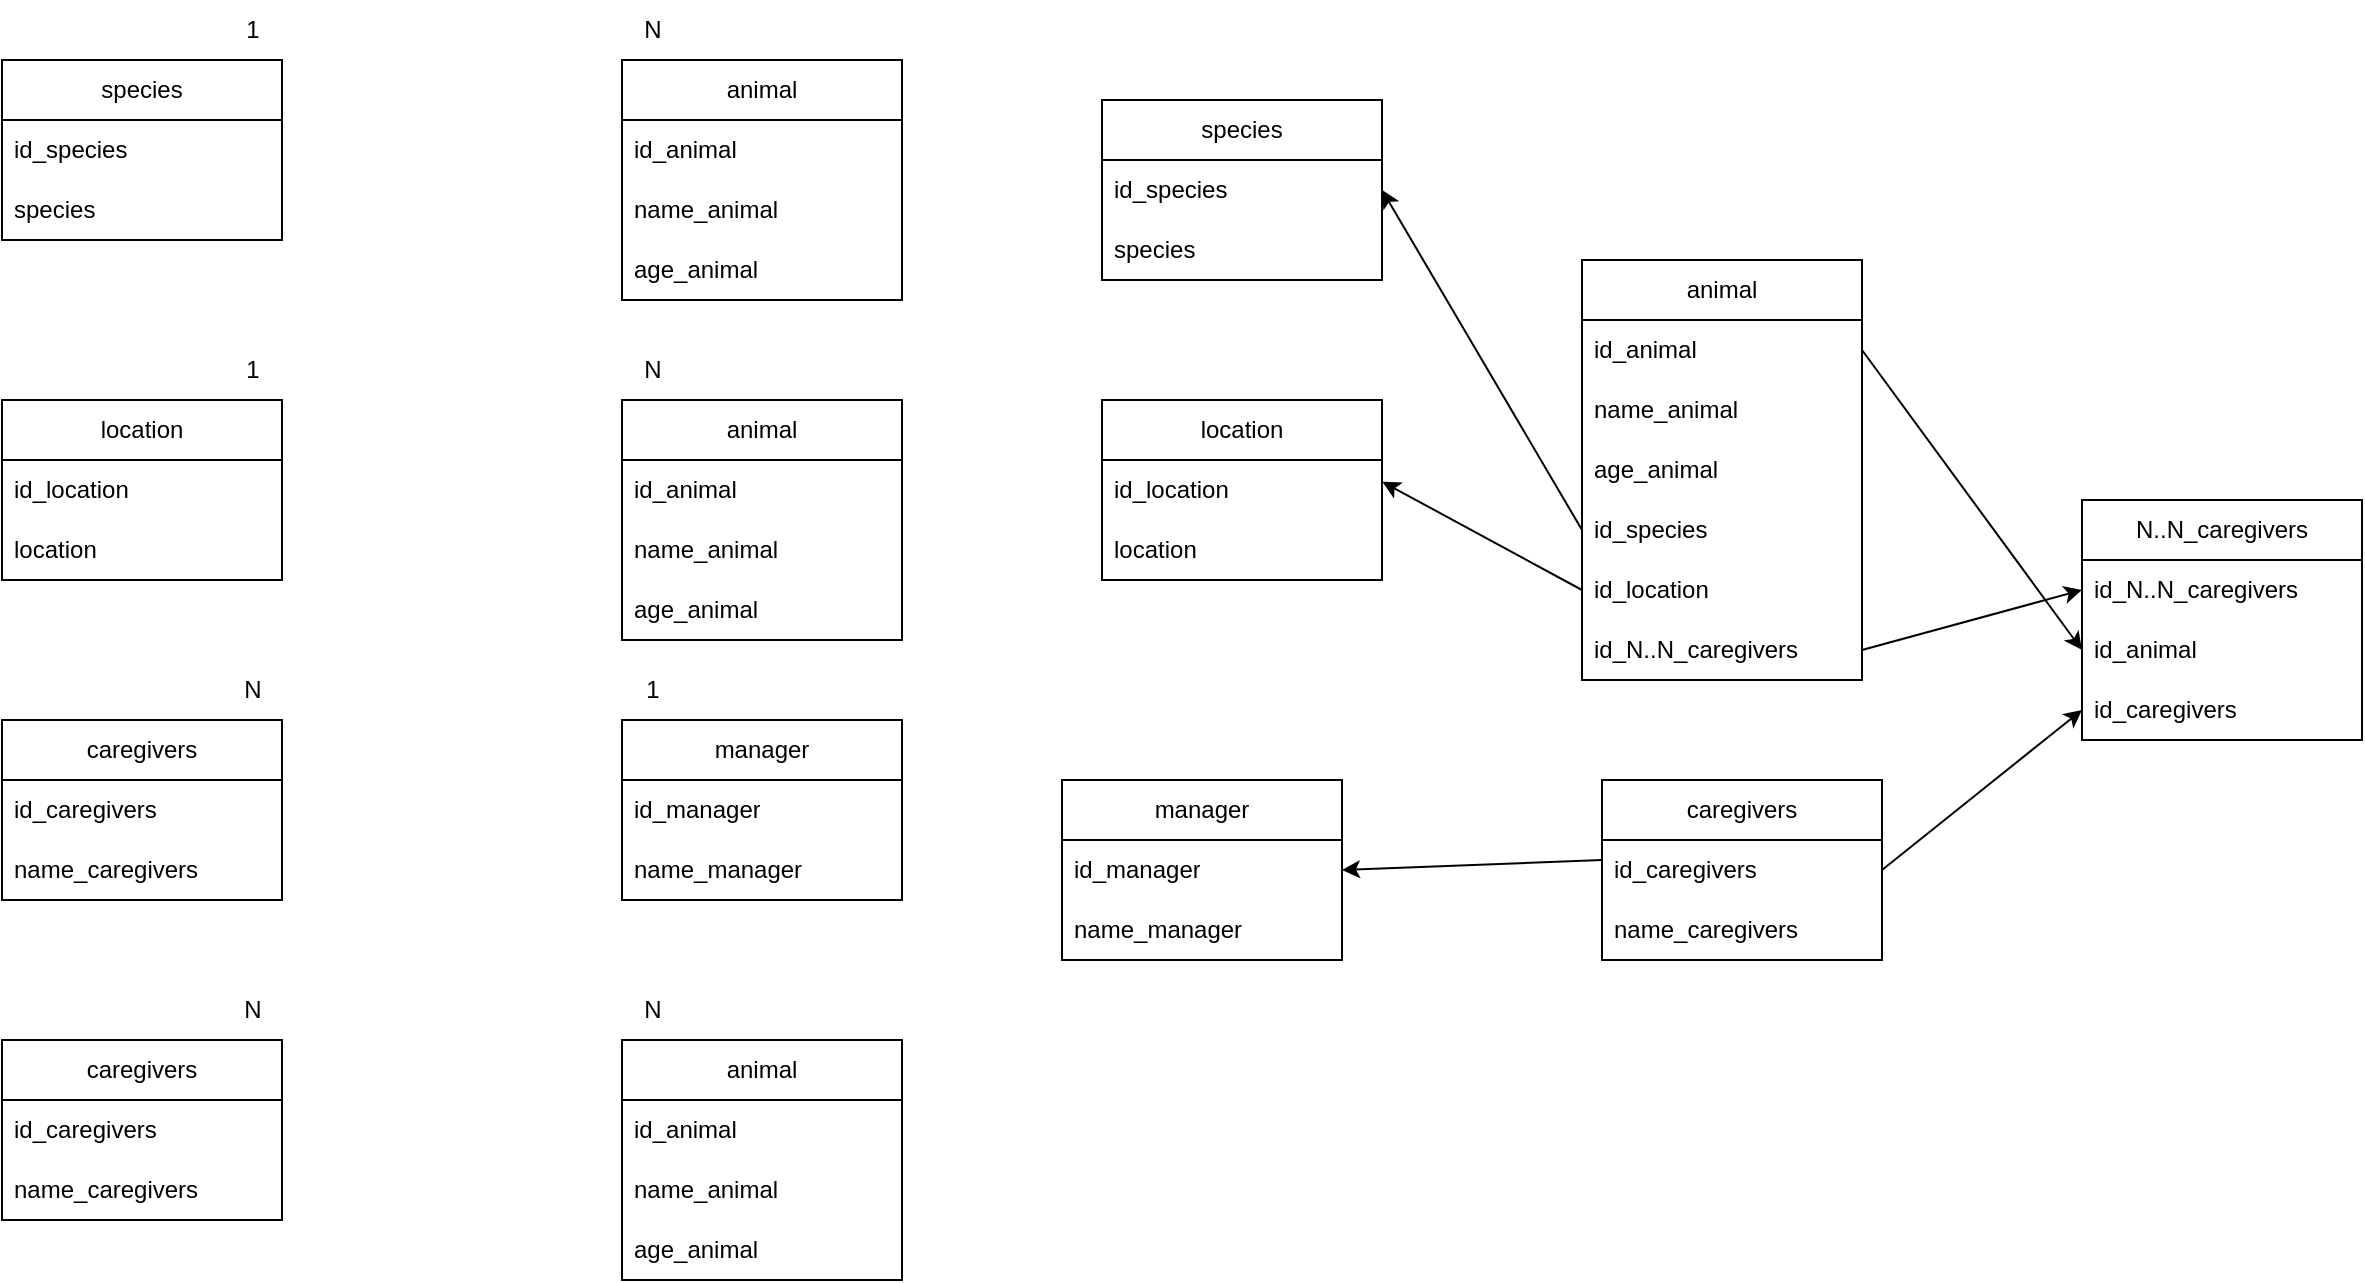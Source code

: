 <mxfile version="21.0.2" type="github">
  <diagram id="C5RBs43oDa-KdzZeNtuy" name="Page-1">
    <mxGraphModel dx="764" dy="1596" grid="1" gridSize="10" guides="1" tooltips="1" connect="1" arrows="1" fold="1" page="1" pageScale="1" pageWidth="827" pageHeight="1169" math="0" shadow="0">
      <root>
        <mxCell id="WIyWlLk6GJQsqaUBKTNV-0" />
        <mxCell id="WIyWlLk6GJQsqaUBKTNV-1" parent="WIyWlLk6GJQsqaUBKTNV-0" />
        <mxCell id="QsriYoZPa8ApLjJ-ER_X-0" value="animal" style="swimlane;fontStyle=0;childLayout=stackLayout;horizontal=1;startSize=30;horizontalStack=0;resizeParent=1;resizeParentMax=0;resizeLast=0;collapsible=1;marginBottom=0;whiteSpace=wrap;html=1;" vertex="1" parent="WIyWlLk6GJQsqaUBKTNV-1">
          <mxGeometry x="360" y="-250" width="140" height="120" as="geometry" />
        </mxCell>
        <mxCell id="QsriYoZPa8ApLjJ-ER_X-1" value="id_animal" style="text;strokeColor=none;fillColor=none;align=left;verticalAlign=middle;spacingLeft=4;spacingRight=4;overflow=hidden;points=[[0,0.5],[1,0.5]];portConstraint=eastwest;rotatable=0;whiteSpace=wrap;html=1;" vertex="1" parent="QsriYoZPa8ApLjJ-ER_X-0">
          <mxGeometry y="30" width="140" height="30" as="geometry" />
        </mxCell>
        <mxCell id="QsriYoZPa8ApLjJ-ER_X-2" value="name_animal" style="text;strokeColor=none;fillColor=none;align=left;verticalAlign=middle;spacingLeft=4;spacingRight=4;overflow=hidden;points=[[0,0.5],[1,0.5]];portConstraint=eastwest;rotatable=0;whiteSpace=wrap;html=1;" vertex="1" parent="QsriYoZPa8ApLjJ-ER_X-0">
          <mxGeometry y="60" width="140" height="30" as="geometry" />
        </mxCell>
        <mxCell id="QsriYoZPa8ApLjJ-ER_X-3" value="age_animal" style="text;strokeColor=none;fillColor=none;align=left;verticalAlign=middle;spacingLeft=4;spacingRight=4;overflow=hidden;points=[[0,0.5],[1,0.5]];portConstraint=eastwest;rotatable=0;whiteSpace=wrap;html=1;" vertex="1" parent="QsriYoZPa8ApLjJ-ER_X-0">
          <mxGeometry y="90" width="140" height="30" as="geometry" />
        </mxCell>
        <mxCell id="QsriYoZPa8ApLjJ-ER_X-4" value="species" style="swimlane;fontStyle=0;childLayout=stackLayout;horizontal=1;startSize=30;horizontalStack=0;resizeParent=1;resizeParentMax=0;resizeLast=0;collapsible=1;marginBottom=0;whiteSpace=wrap;html=1;" vertex="1" parent="WIyWlLk6GJQsqaUBKTNV-1">
          <mxGeometry x="50" y="-250" width="140" height="90" as="geometry" />
        </mxCell>
        <mxCell id="QsriYoZPa8ApLjJ-ER_X-5" value="id_species" style="text;strokeColor=none;fillColor=none;align=left;verticalAlign=middle;spacingLeft=4;spacingRight=4;overflow=hidden;points=[[0,0.5],[1,0.5]];portConstraint=eastwest;rotatable=0;whiteSpace=wrap;html=1;" vertex="1" parent="QsriYoZPa8ApLjJ-ER_X-4">
          <mxGeometry y="30" width="140" height="30" as="geometry" />
        </mxCell>
        <mxCell id="QsriYoZPa8ApLjJ-ER_X-6" value="species" style="text;strokeColor=none;fillColor=none;align=left;verticalAlign=middle;spacingLeft=4;spacingRight=4;overflow=hidden;points=[[0,0.5],[1,0.5]];portConstraint=eastwest;rotatable=0;whiteSpace=wrap;html=1;" vertex="1" parent="QsriYoZPa8ApLjJ-ER_X-4">
          <mxGeometry y="60" width="140" height="30" as="geometry" />
        </mxCell>
        <mxCell id="QsriYoZPa8ApLjJ-ER_X-8" value="location" style="swimlane;fontStyle=0;childLayout=stackLayout;horizontal=1;startSize=30;horizontalStack=0;resizeParent=1;resizeParentMax=0;resizeLast=0;collapsible=1;marginBottom=0;whiteSpace=wrap;html=1;" vertex="1" parent="WIyWlLk6GJQsqaUBKTNV-1">
          <mxGeometry x="50" y="-80" width="140" height="90" as="geometry" />
        </mxCell>
        <mxCell id="QsriYoZPa8ApLjJ-ER_X-9" value="id_location" style="text;strokeColor=none;fillColor=none;align=left;verticalAlign=middle;spacingLeft=4;spacingRight=4;overflow=hidden;points=[[0,0.5],[1,0.5]];portConstraint=eastwest;rotatable=0;whiteSpace=wrap;html=1;" vertex="1" parent="QsriYoZPa8ApLjJ-ER_X-8">
          <mxGeometry y="30" width="140" height="30" as="geometry" />
        </mxCell>
        <mxCell id="QsriYoZPa8ApLjJ-ER_X-10" value="location" style="text;strokeColor=none;fillColor=none;align=left;verticalAlign=middle;spacingLeft=4;spacingRight=4;overflow=hidden;points=[[0,0.5],[1,0.5]];portConstraint=eastwest;rotatable=0;whiteSpace=wrap;html=1;" vertex="1" parent="QsriYoZPa8ApLjJ-ER_X-8">
          <mxGeometry y="60" width="140" height="30" as="geometry" />
        </mxCell>
        <mxCell id="QsriYoZPa8ApLjJ-ER_X-12" value="caregivers" style="swimlane;fontStyle=0;childLayout=stackLayout;horizontal=1;startSize=30;horizontalStack=0;resizeParent=1;resizeParentMax=0;resizeLast=0;collapsible=1;marginBottom=0;whiteSpace=wrap;html=1;" vertex="1" parent="WIyWlLk6GJQsqaUBKTNV-1">
          <mxGeometry x="50" y="80" width="140" height="90" as="geometry" />
        </mxCell>
        <mxCell id="QsriYoZPa8ApLjJ-ER_X-13" value="id_caregivers" style="text;strokeColor=none;fillColor=none;align=left;verticalAlign=middle;spacingLeft=4;spacingRight=4;overflow=hidden;points=[[0,0.5],[1,0.5]];portConstraint=eastwest;rotatable=0;whiteSpace=wrap;html=1;" vertex="1" parent="QsriYoZPa8ApLjJ-ER_X-12">
          <mxGeometry y="30" width="140" height="30" as="geometry" />
        </mxCell>
        <mxCell id="QsriYoZPa8ApLjJ-ER_X-14" value="name_caregivers" style="text;strokeColor=none;fillColor=none;align=left;verticalAlign=middle;spacingLeft=4;spacingRight=4;overflow=hidden;points=[[0,0.5],[1,0.5]];portConstraint=eastwest;rotatable=0;whiteSpace=wrap;html=1;" vertex="1" parent="QsriYoZPa8ApLjJ-ER_X-12">
          <mxGeometry y="60" width="140" height="30" as="geometry" />
        </mxCell>
        <mxCell id="QsriYoZPa8ApLjJ-ER_X-16" value="caregivers" style="swimlane;fontStyle=0;childLayout=stackLayout;horizontal=1;startSize=30;horizontalStack=0;resizeParent=1;resizeParentMax=0;resizeLast=0;collapsible=1;marginBottom=0;whiteSpace=wrap;html=1;" vertex="1" parent="WIyWlLk6GJQsqaUBKTNV-1">
          <mxGeometry x="50" y="240" width="140" height="90" as="geometry" />
        </mxCell>
        <mxCell id="QsriYoZPa8ApLjJ-ER_X-17" value="id_caregivers" style="text;strokeColor=none;fillColor=none;align=left;verticalAlign=middle;spacingLeft=4;spacingRight=4;overflow=hidden;points=[[0,0.5],[1,0.5]];portConstraint=eastwest;rotatable=0;whiteSpace=wrap;html=1;" vertex="1" parent="QsriYoZPa8ApLjJ-ER_X-16">
          <mxGeometry y="30" width="140" height="30" as="geometry" />
        </mxCell>
        <mxCell id="QsriYoZPa8ApLjJ-ER_X-18" value="name_caregivers" style="text;strokeColor=none;fillColor=none;align=left;verticalAlign=middle;spacingLeft=4;spacingRight=4;overflow=hidden;points=[[0,0.5],[1,0.5]];portConstraint=eastwest;rotatable=0;whiteSpace=wrap;html=1;" vertex="1" parent="QsriYoZPa8ApLjJ-ER_X-16">
          <mxGeometry y="60" width="140" height="30" as="geometry" />
        </mxCell>
        <mxCell id="QsriYoZPa8ApLjJ-ER_X-20" value="N" style="text;html=1;align=center;verticalAlign=middle;resizable=0;points=[];autosize=1;strokeColor=none;fillColor=none;" vertex="1" parent="WIyWlLk6GJQsqaUBKTNV-1">
          <mxGeometry x="360" y="-280" width="30" height="30" as="geometry" />
        </mxCell>
        <mxCell id="QsriYoZPa8ApLjJ-ER_X-21" value="1" style="text;html=1;align=center;verticalAlign=middle;resizable=0;points=[];autosize=1;strokeColor=none;fillColor=none;" vertex="1" parent="WIyWlLk6GJQsqaUBKTNV-1">
          <mxGeometry x="160" y="-280" width="30" height="30" as="geometry" />
        </mxCell>
        <mxCell id="QsriYoZPa8ApLjJ-ER_X-22" value="animal" style="swimlane;fontStyle=0;childLayout=stackLayout;horizontal=1;startSize=30;horizontalStack=0;resizeParent=1;resizeParentMax=0;resizeLast=0;collapsible=1;marginBottom=0;whiteSpace=wrap;html=1;" vertex="1" parent="WIyWlLk6GJQsqaUBKTNV-1">
          <mxGeometry x="360" y="-80" width="140" height="120" as="geometry" />
        </mxCell>
        <mxCell id="QsriYoZPa8ApLjJ-ER_X-23" value="id_animal" style="text;strokeColor=none;fillColor=none;align=left;verticalAlign=middle;spacingLeft=4;spacingRight=4;overflow=hidden;points=[[0,0.5],[1,0.5]];portConstraint=eastwest;rotatable=0;whiteSpace=wrap;html=1;" vertex="1" parent="QsriYoZPa8ApLjJ-ER_X-22">
          <mxGeometry y="30" width="140" height="30" as="geometry" />
        </mxCell>
        <mxCell id="QsriYoZPa8ApLjJ-ER_X-24" value="name_animal" style="text;strokeColor=none;fillColor=none;align=left;verticalAlign=middle;spacingLeft=4;spacingRight=4;overflow=hidden;points=[[0,0.5],[1,0.5]];portConstraint=eastwest;rotatable=0;whiteSpace=wrap;html=1;" vertex="1" parent="QsriYoZPa8ApLjJ-ER_X-22">
          <mxGeometry y="60" width="140" height="30" as="geometry" />
        </mxCell>
        <mxCell id="QsriYoZPa8ApLjJ-ER_X-25" value="age_animal" style="text;strokeColor=none;fillColor=none;align=left;verticalAlign=middle;spacingLeft=4;spacingRight=4;overflow=hidden;points=[[0,0.5],[1,0.5]];portConstraint=eastwest;rotatable=0;whiteSpace=wrap;html=1;" vertex="1" parent="QsriYoZPa8ApLjJ-ER_X-22">
          <mxGeometry y="90" width="140" height="30" as="geometry" />
        </mxCell>
        <mxCell id="QsriYoZPa8ApLjJ-ER_X-26" value="N" style="text;html=1;align=center;verticalAlign=middle;resizable=0;points=[];autosize=1;strokeColor=none;fillColor=none;" vertex="1" parent="WIyWlLk6GJQsqaUBKTNV-1">
          <mxGeometry x="360" y="-110" width="30" height="30" as="geometry" />
        </mxCell>
        <mxCell id="QsriYoZPa8ApLjJ-ER_X-27" value="1" style="text;html=1;align=center;verticalAlign=middle;resizable=0;points=[];autosize=1;strokeColor=none;fillColor=none;" vertex="1" parent="WIyWlLk6GJQsqaUBKTNV-1">
          <mxGeometry x="160" y="-110" width="30" height="30" as="geometry" />
        </mxCell>
        <mxCell id="QsriYoZPa8ApLjJ-ER_X-28" value="animal" style="swimlane;fontStyle=0;childLayout=stackLayout;horizontal=1;startSize=30;horizontalStack=0;resizeParent=1;resizeParentMax=0;resizeLast=0;collapsible=1;marginBottom=0;whiteSpace=wrap;html=1;" vertex="1" parent="WIyWlLk6GJQsqaUBKTNV-1">
          <mxGeometry x="360" y="240" width="140" height="120" as="geometry" />
        </mxCell>
        <mxCell id="QsriYoZPa8ApLjJ-ER_X-29" value="id_animal" style="text;strokeColor=none;fillColor=none;align=left;verticalAlign=middle;spacingLeft=4;spacingRight=4;overflow=hidden;points=[[0,0.5],[1,0.5]];portConstraint=eastwest;rotatable=0;whiteSpace=wrap;html=1;" vertex="1" parent="QsriYoZPa8ApLjJ-ER_X-28">
          <mxGeometry y="30" width="140" height="30" as="geometry" />
        </mxCell>
        <mxCell id="QsriYoZPa8ApLjJ-ER_X-30" value="name_animal" style="text;strokeColor=none;fillColor=none;align=left;verticalAlign=middle;spacingLeft=4;spacingRight=4;overflow=hidden;points=[[0,0.5],[1,0.5]];portConstraint=eastwest;rotatable=0;whiteSpace=wrap;html=1;" vertex="1" parent="QsriYoZPa8ApLjJ-ER_X-28">
          <mxGeometry y="60" width="140" height="30" as="geometry" />
        </mxCell>
        <mxCell id="QsriYoZPa8ApLjJ-ER_X-31" value="age_animal" style="text;strokeColor=none;fillColor=none;align=left;verticalAlign=middle;spacingLeft=4;spacingRight=4;overflow=hidden;points=[[0,0.5],[1,0.5]];portConstraint=eastwest;rotatable=0;whiteSpace=wrap;html=1;" vertex="1" parent="QsriYoZPa8ApLjJ-ER_X-28">
          <mxGeometry y="90" width="140" height="30" as="geometry" />
        </mxCell>
        <mxCell id="QsriYoZPa8ApLjJ-ER_X-32" value="N" style="text;html=1;align=center;verticalAlign=middle;resizable=0;points=[];autosize=1;strokeColor=none;fillColor=none;" vertex="1" parent="WIyWlLk6GJQsqaUBKTNV-1">
          <mxGeometry x="160" y="210" width="30" height="30" as="geometry" />
        </mxCell>
        <mxCell id="QsriYoZPa8ApLjJ-ER_X-33" value="N" style="text;html=1;align=center;verticalAlign=middle;resizable=0;points=[];autosize=1;strokeColor=none;fillColor=none;" vertex="1" parent="WIyWlLk6GJQsqaUBKTNV-1">
          <mxGeometry x="360" y="210" width="30" height="30" as="geometry" />
        </mxCell>
        <mxCell id="QsriYoZPa8ApLjJ-ER_X-34" value="manager" style="swimlane;fontStyle=0;childLayout=stackLayout;horizontal=1;startSize=30;horizontalStack=0;resizeParent=1;resizeParentMax=0;resizeLast=0;collapsible=1;marginBottom=0;whiteSpace=wrap;html=1;" vertex="1" parent="WIyWlLk6GJQsqaUBKTNV-1">
          <mxGeometry x="360" y="80" width="140" height="90" as="geometry" />
        </mxCell>
        <mxCell id="QsriYoZPa8ApLjJ-ER_X-35" value="id_manager" style="text;strokeColor=none;fillColor=none;align=left;verticalAlign=middle;spacingLeft=4;spacingRight=4;overflow=hidden;points=[[0,0.5],[1,0.5]];portConstraint=eastwest;rotatable=0;whiteSpace=wrap;html=1;" vertex="1" parent="QsriYoZPa8ApLjJ-ER_X-34">
          <mxGeometry y="30" width="140" height="30" as="geometry" />
        </mxCell>
        <mxCell id="QsriYoZPa8ApLjJ-ER_X-36" value="name_manager" style="text;strokeColor=none;fillColor=none;align=left;verticalAlign=middle;spacingLeft=4;spacingRight=4;overflow=hidden;points=[[0,0.5],[1,0.5]];portConstraint=eastwest;rotatable=0;whiteSpace=wrap;html=1;" vertex="1" parent="QsriYoZPa8ApLjJ-ER_X-34">
          <mxGeometry y="60" width="140" height="30" as="geometry" />
        </mxCell>
        <mxCell id="QsriYoZPa8ApLjJ-ER_X-38" value="1" style="text;html=1;align=center;verticalAlign=middle;resizable=0;points=[];autosize=1;strokeColor=none;fillColor=none;" vertex="1" parent="WIyWlLk6GJQsqaUBKTNV-1">
          <mxGeometry x="360" y="50" width="30" height="30" as="geometry" />
        </mxCell>
        <mxCell id="QsriYoZPa8ApLjJ-ER_X-39" value="N" style="text;html=1;align=center;verticalAlign=middle;resizable=0;points=[];autosize=1;strokeColor=none;fillColor=none;" vertex="1" parent="WIyWlLk6GJQsqaUBKTNV-1">
          <mxGeometry x="160" y="50" width="30" height="30" as="geometry" />
        </mxCell>
        <mxCell id="QsriYoZPa8ApLjJ-ER_X-41" value="animal" style="swimlane;fontStyle=0;childLayout=stackLayout;horizontal=1;startSize=30;horizontalStack=0;resizeParent=1;resizeParentMax=0;resizeLast=0;collapsible=1;marginBottom=0;whiteSpace=wrap;html=1;" vertex="1" parent="WIyWlLk6GJQsqaUBKTNV-1">
          <mxGeometry x="840" y="-150" width="140" height="210" as="geometry" />
        </mxCell>
        <mxCell id="QsriYoZPa8ApLjJ-ER_X-42" value="id_animal" style="text;strokeColor=none;fillColor=none;align=left;verticalAlign=middle;spacingLeft=4;spacingRight=4;overflow=hidden;points=[[0,0.5],[1,0.5]];portConstraint=eastwest;rotatable=0;whiteSpace=wrap;html=1;" vertex="1" parent="QsriYoZPa8ApLjJ-ER_X-41">
          <mxGeometry y="30" width="140" height="30" as="geometry" />
        </mxCell>
        <mxCell id="QsriYoZPa8ApLjJ-ER_X-43" value="name_animal" style="text;strokeColor=none;fillColor=none;align=left;verticalAlign=middle;spacingLeft=4;spacingRight=4;overflow=hidden;points=[[0,0.5],[1,0.5]];portConstraint=eastwest;rotatable=0;whiteSpace=wrap;html=1;" vertex="1" parent="QsriYoZPa8ApLjJ-ER_X-41">
          <mxGeometry y="60" width="140" height="30" as="geometry" />
        </mxCell>
        <mxCell id="QsriYoZPa8ApLjJ-ER_X-44" value="age_animal" style="text;strokeColor=none;fillColor=none;align=left;verticalAlign=middle;spacingLeft=4;spacingRight=4;overflow=hidden;points=[[0,0.5],[1,0.5]];portConstraint=eastwest;rotatable=0;whiteSpace=wrap;html=1;" vertex="1" parent="QsriYoZPa8ApLjJ-ER_X-41">
          <mxGeometry y="90" width="140" height="30" as="geometry" />
        </mxCell>
        <mxCell id="QsriYoZPa8ApLjJ-ER_X-49" value="id_species" style="text;strokeColor=none;fillColor=none;align=left;verticalAlign=middle;spacingLeft=4;spacingRight=4;overflow=hidden;points=[[0,0.5],[1,0.5]];portConstraint=eastwest;rotatable=0;whiteSpace=wrap;html=1;" vertex="1" parent="QsriYoZPa8ApLjJ-ER_X-41">
          <mxGeometry y="120" width="140" height="30" as="geometry" />
        </mxCell>
        <mxCell id="QsriYoZPa8ApLjJ-ER_X-55" value="id_location" style="text;strokeColor=none;fillColor=none;align=left;verticalAlign=middle;spacingLeft=4;spacingRight=4;overflow=hidden;points=[[0,0.5],[1,0.5]];portConstraint=eastwest;rotatable=0;whiteSpace=wrap;html=1;" vertex="1" parent="QsriYoZPa8ApLjJ-ER_X-41">
          <mxGeometry y="150" width="140" height="30" as="geometry" />
        </mxCell>
        <mxCell id="QsriYoZPa8ApLjJ-ER_X-88" value="id_N..N_caregivers" style="text;strokeColor=none;fillColor=none;align=left;verticalAlign=middle;spacingLeft=4;spacingRight=4;overflow=hidden;points=[[0,0.5],[1,0.5]];portConstraint=eastwest;rotatable=0;whiteSpace=wrap;html=1;" vertex="1" parent="QsriYoZPa8ApLjJ-ER_X-41">
          <mxGeometry y="180" width="140" height="30" as="geometry" />
        </mxCell>
        <mxCell id="QsriYoZPa8ApLjJ-ER_X-45" value="species" style="swimlane;fontStyle=0;childLayout=stackLayout;horizontal=1;startSize=30;horizontalStack=0;resizeParent=1;resizeParentMax=0;resizeLast=0;collapsible=1;marginBottom=0;whiteSpace=wrap;html=1;" vertex="1" parent="WIyWlLk6GJQsqaUBKTNV-1">
          <mxGeometry x="600" y="-230" width="140" height="90" as="geometry" />
        </mxCell>
        <mxCell id="QsriYoZPa8ApLjJ-ER_X-46" value="id_species" style="text;strokeColor=none;fillColor=none;align=left;verticalAlign=middle;spacingLeft=4;spacingRight=4;overflow=hidden;points=[[0,0.5],[1,0.5]];portConstraint=eastwest;rotatable=0;whiteSpace=wrap;html=1;" vertex="1" parent="QsriYoZPa8ApLjJ-ER_X-45">
          <mxGeometry y="30" width="140" height="30" as="geometry" />
        </mxCell>
        <mxCell id="QsriYoZPa8ApLjJ-ER_X-47" value="species" style="text;strokeColor=none;fillColor=none;align=left;verticalAlign=middle;spacingLeft=4;spacingRight=4;overflow=hidden;points=[[0,0.5],[1,0.5]];portConstraint=eastwest;rotatable=0;whiteSpace=wrap;html=1;" vertex="1" parent="QsriYoZPa8ApLjJ-ER_X-45">
          <mxGeometry y="60" width="140" height="30" as="geometry" />
        </mxCell>
        <mxCell id="QsriYoZPa8ApLjJ-ER_X-51" value="location" style="swimlane;fontStyle=0;childLayout=stackLayout;horizontal=1;startSize=30;horizontalStack=0;resizeParent=1;resizeParentMax=0;resizeLast=0;collapsible=1;marginBottom=0;whiteSpace=wrap;html=1;" vertex="1" parent="WIyWlLk6GJQsqaUBKTNV-1">
          <mxGeometry x="600" y="-80" width="140" height="90" as="geometry" />
        </mxCell>
        <mxCell id="QsriYoZPa8ApLjJ-ER_X-52" value="id_location" style="text;strokeColor=none;fillColor=none;align=left;verticalAlign=middle;spacingLeft=4;spacingRight=4;overflow=hidden;points=[[0,0.5],[1,0.5]];portConstraint=eastwest;rotatable=0;whiteSpace=wrap;html=1;" vertex="1" parent="QsriYoZPa8ApLjJ-ER_X-51">
          <mxGeometry y="30" width="140" height="30" as="geometry" />
        </mxCell>
        <mxCell id="QsriYoZPa8ApLjJ-ER_X-53" value="location" style="text;strokeColor=none;fillColor=none;align=left;verticalAlign=middle;spacingLeft=4;spacingRight=4;overflow=hidden;points=[[0,0.5],[1,0.5]];portConstraint=eastwest;rotatable=0;whiteSpace=wrap;html=1;" vertex="1" parent="QsriYoZPa8ApLjJ-ER_X-51">
          <mxGeometry y="60" width="140" height="30" as="geometry" />
        </mxCell>
        <mxCell id="QsriYoZPa8ApLjJ-ER_X-58" value="caregivers" style="swimlane;fontStyle=0;childLayout=stackLayout;horizontal=1;startSize=30;horizontalStack=0;resizeParent=1;resizeParentMax=0;resizeLast=0;collapsible=1;marginBottom=0;whiteSpace=wrap;html=1;" vertex="1" parent="WIyWlLk6GJQsqaUBKTNV-1">
          <mxGeometry x="850" y="110" width="140" height="90" as="geometry" />
        </mxCell>
        <mxCell id="QsriYoZPa8ApLjJ-ER_X-59" value="id_caregivers" style="text;strokeColor=none;fillColor=none;align=left;verticalAlign=middle;spacingLeft=4;spacingRight=4;overflow=hidden;points=[[0,0.5],[1,0.5]];portConstraint=eastwest;rotatable=0;whiteSpace=wrap;html=1;" vertex="1" parent="QsriYoZPa8ApLjJ-ER_X-58">
          <mxGeometry y="30" width="140" height="30" as="geometry" />
        </mxCell>
        <mxCell id="QsriYoZPa8ApLjJ-ER_X-60" value="name_caregivers" style="text;strokeColor=none;fillColor=none;align=left;verticalAlign=middle;spacingLeft=4;spacingRight=4;overflow=hidden;points=[[0,0.5],[1,0.5]];portConstraint=eastwest;rotatable=0;whiteSpace=wrap;html=1;" vertex="1" parent="QsriYoZPa8ApLjJ-ER_X-58">
          <mxGeometry y="60" width="140" height="30" as="geometry" />
        </mxCell>
        <mxCell id="QsriYoZPa8ApLjJ-ER_X-63" value="N..N_caregivers" style="swimlane;fontStyle=0;childLayout=stackLayout;horizontal=1;startSize=30;horizontalStack=0;resizeParent=1;resizeParentMax=0;resizeLast=0;collapsible=1;marginBottom=0;whiteSpace=wrap;html=1;" vertex="1" parent="WIyWlLk6GJQsqaUBKTNV-1">
          <mxGeometry x="1090" y="-30" width="140" height="120" as="geometry" />
        </mxCell>
        <mxCell id="QsriYoZPa8ApLjJ-ER_X-64" value="id_N..N_caregivers" style="text;strokeColor=none;fillColor=none;align=left;verticalAlign=middle;spacingLeft=4;spacingRight=4;overflow=hidden;points=[[0,0.5],[1,0.5]];portConstraint=eastwest;rotatable=0;whiteSpace=wrap;html=1;" vertex="1" parent="QsriYoZPa8ApLjJ-ER_X-63">
          <mxGeometry y="30" width="140" height="30" as="geometry" />
        </mxCell>
        <mxCell id="QsriYoZPa8ApLjJ-ER_X-74" value="id_animal" style="text;strokeColor=none;fillColor=none;align=left;verticalAlign=middle;spacingLeft=4;spacingRight=4;overflow=hidden;points=[[0,0.5],[1,0.5]];portConstraint=eastwest;rotatable=0;whiteSpace=wrap;html=1;" vertex="1" parent="QsriYoZPa8ApLjJ-ER_X-63">
          <mxGeometry y="60" width="140" height="30" as="geometry" />
        </mxCell>
        <mxCell id="QsriYoZPa8ApLjJ-ER_X-65" value="id_caregivers" style="text;strokeColor=none;fillColor=none;align=left;verticalAlign=middle;spacingLeft=4;spacingRight=4;overflow=hidden;points=[[0,0.5],[1,0.5]];portConstraint=eastwest;rotatable=0;whiteSpace=wrap;html=1;" vertex="1" parent="QsriYoZPa8ApLjJ-ER_X-63">
          <mxGeometry y="90" width="140" height="30" as="geometry" />
        </mxCell>
        <mxCell id="QsriYoZPa8ApLjJ-ER_X-67" value="" style="endArrow=classic;html=1;rounded=0;entryX=0;entryY=0.5;entryDx=0;entryDy=0;exitX=1;exitY=0.5;exitDx=0;exitDy=0;" edge="1" parent="WIyWlLk6GJQsqaUBKTNV-1" source="QsriYoZPa8ApLjJ-ER_X-59" target="QsriYoZPa8ApLjJ-ER_X-65">
          <mxGeometry width="50" height="50" relative="1" as="geometry">
            <mxPoint x="620" y="80" as="sourcePoint" />
            <mxPoint x="670" y="30" as="targetPoint" />
          </mxGeometry>
        </mxCell>
        <mxCell id="QsriYoZPa8ApLjJ-ER_X-68" value="" style="endArrow=classic;html=1;rounded=0;entryX=0;entryY=0.5;entryDx=0;entryDy=0;exitX=1;exitY=0.5;exitDx=0;exitDy=0;" edge="1" parent="WIyWlLk6GJQsqaUBKTNV-1" source="QsriYoZPa8ApLjJ-ER_X-42" target="QsriYoZPa8ApLjJ-ER_X-74">
          <mxGeometry width="50" height="50" relative="1" as="geometry">
            <mxPoint x="620" y="-130" as="sourcePoint" />
            <mxPoint x="670" y="-180" as="targetPoint" />
          </mxGeometry>
        </mxCell>
        <mxCell id="QsriYoZPa8ApLjJ-ER_X-69" value="manager" style="swimlane;fontStyle=0;childLayout=stackLayout;horizontal=1;startSize=30;horizontalStack=0;resizeParent=1;resizeParentMax=0;resizeLast=0;collapsible=1;marginBottom=0;whiteSpace=wrap;html=1;" vertex="1" parent="WIyWlLk6GJQsqaUBKTNV-1">
          <mxGeometry x="580" y="110" width="140" height="90" as="geometry" />
        </mxCell>
        <mxCell id="QsriYoZPa8ApLjJ-ER_X-70" value="id_manager" style="text;strokeColor=none;fillColor=none;align=left;verticalAlign=middle;spacingLeft=4;spacingRight=4;overflow=hidden;points=[[0,0.5],[1,0.5]];portConstraint=eastwest;rotatable=0;whiteSpace=wrap;html=1;" vertex="1" parent="QsriYoZPa8ApLjJ-ER_X-69">
          <mxGeometry y="30" width="140" height="30" as="geometry" />
        </mxCell>
        <mxCell id="QsriYoZPa8ApLjJ-ER_X-71" value="name_manager" style="text;strokeColor=none;fillColor=none;align=left;verticalAlign=middle;spacingLeft=4;spacingRight=4;overflow=hidden;points=[[0,0.5],[1,0.5]];portConstraint=eastwest;rotatable=0;whiteSpace=wrap;html=1;" vertex="1" parent="QsriYoZPa8ApLjJ-ER_X-69">
          <mxGeometry y="60" width="140" height="30" as="geometry" />
        </mxCell>
        <mxCell id="QsriYoZPa8ApLjJ-ER_X-91" value="" style="endArrow=classic;html=1;rounded=0;exitX=0;exitY=0.5;exitDx=0;exitDy=0;entryX=1;entryY=0.5;entryDx=0;entryDy=0;" edge="1" parent="WIyWlLk6GJQsqaUBKTNV-1" source="QsriYoZPa8ApLjJ-ER_X-49" target="QsriYoZPa8ApLjJ-ER_X-46">
          <mxGeometry width="50" height="50" relative="1" as="geometry">
            <mxPoint x="620" y="-70" as="sourcePoint" />
            <mxPoint x="670" y="-120" as="targetPoint" />
          </mxGeometry>
        </mxCell>
        <mxCell id="QsriYoZPa8ApLjJ-ER_X-92" value="" style="endArrow=classic;html=1;rounded=0;exitX=0;exitY=0.5;exitDx=0;exitDy=0;entryX=1.001;entryY=0.363;entryDx=0;entryDy=0;entryPerimeter=0;" edge="1" parent="WIyWlLk6GJQsqaUBKTNV-1" source="QsriYoZPa8ApLjJ-ER_X-55" target="QsriYoZPa8ApLjJ-ER_X-52">
          <mxGeometry width="50" height="50" relative="1" as="geometry">
            <mxPoint x="620" y="-70" as="sourcePoint" />
            <mxPoint x="670" y="-120" as="targetPoint" />
          </mxGeometry>
        </mxCell>
        <mxCell id="QsriYoZPa8ApLjJ-ER_X-93" value="" style="endArrow=classic;html=1;rounded=0;exitX=0;exitY=0.333;exitDx=0;exitDy=0;exitPerimeter=0;entryX=1;entryY=0.5;entryDx=0;entryDy=0;" edge="1" parent="WIyWlLk6GJQsqaUBKTNV-1" source="QsriYoZPa8ApLjJ-ER_X-59" target="QsriYoZPa8ApLjJ-ER_X-70">
          <mxGeometry width="50" height="50" relative="1" as="geometry">
            <mxPoint x="620" y="140" as="sourcePoint" />
            <mxPoint x="670" y="90" as="targetPoint" />
          </mxGeometry>
        </mxCell>
        <mxCell id="QsriYoZPa8ApLjJ-ER_X-94" value="" style="endArrow=classic;html=1;rounded=0;entryX=0;entryY=0.5;entryDx=0;entryDy=0;exitX=1;exitY=0.5;exitDx=0;exitDy=0;" edge="1" parent="WIyWlLk6GJQsqaUBKTNV-1" source="QsriYoZPa8ApLjJ-ER_X-88" target="QsriYoZPa8ApLjJ-ER_X-64">
          <mxGeometry width="50" height="50" relative="1" as="geometry">
            <mxPoint x="620" y="140" as="sourcePoint" />
            <mxPoint x="670" y="90" as="targetPoint" />
          </mxGeometry>
        </mxCell>
      </root>
    </mxGraphModel>
  </diagram>
</mxfile>

